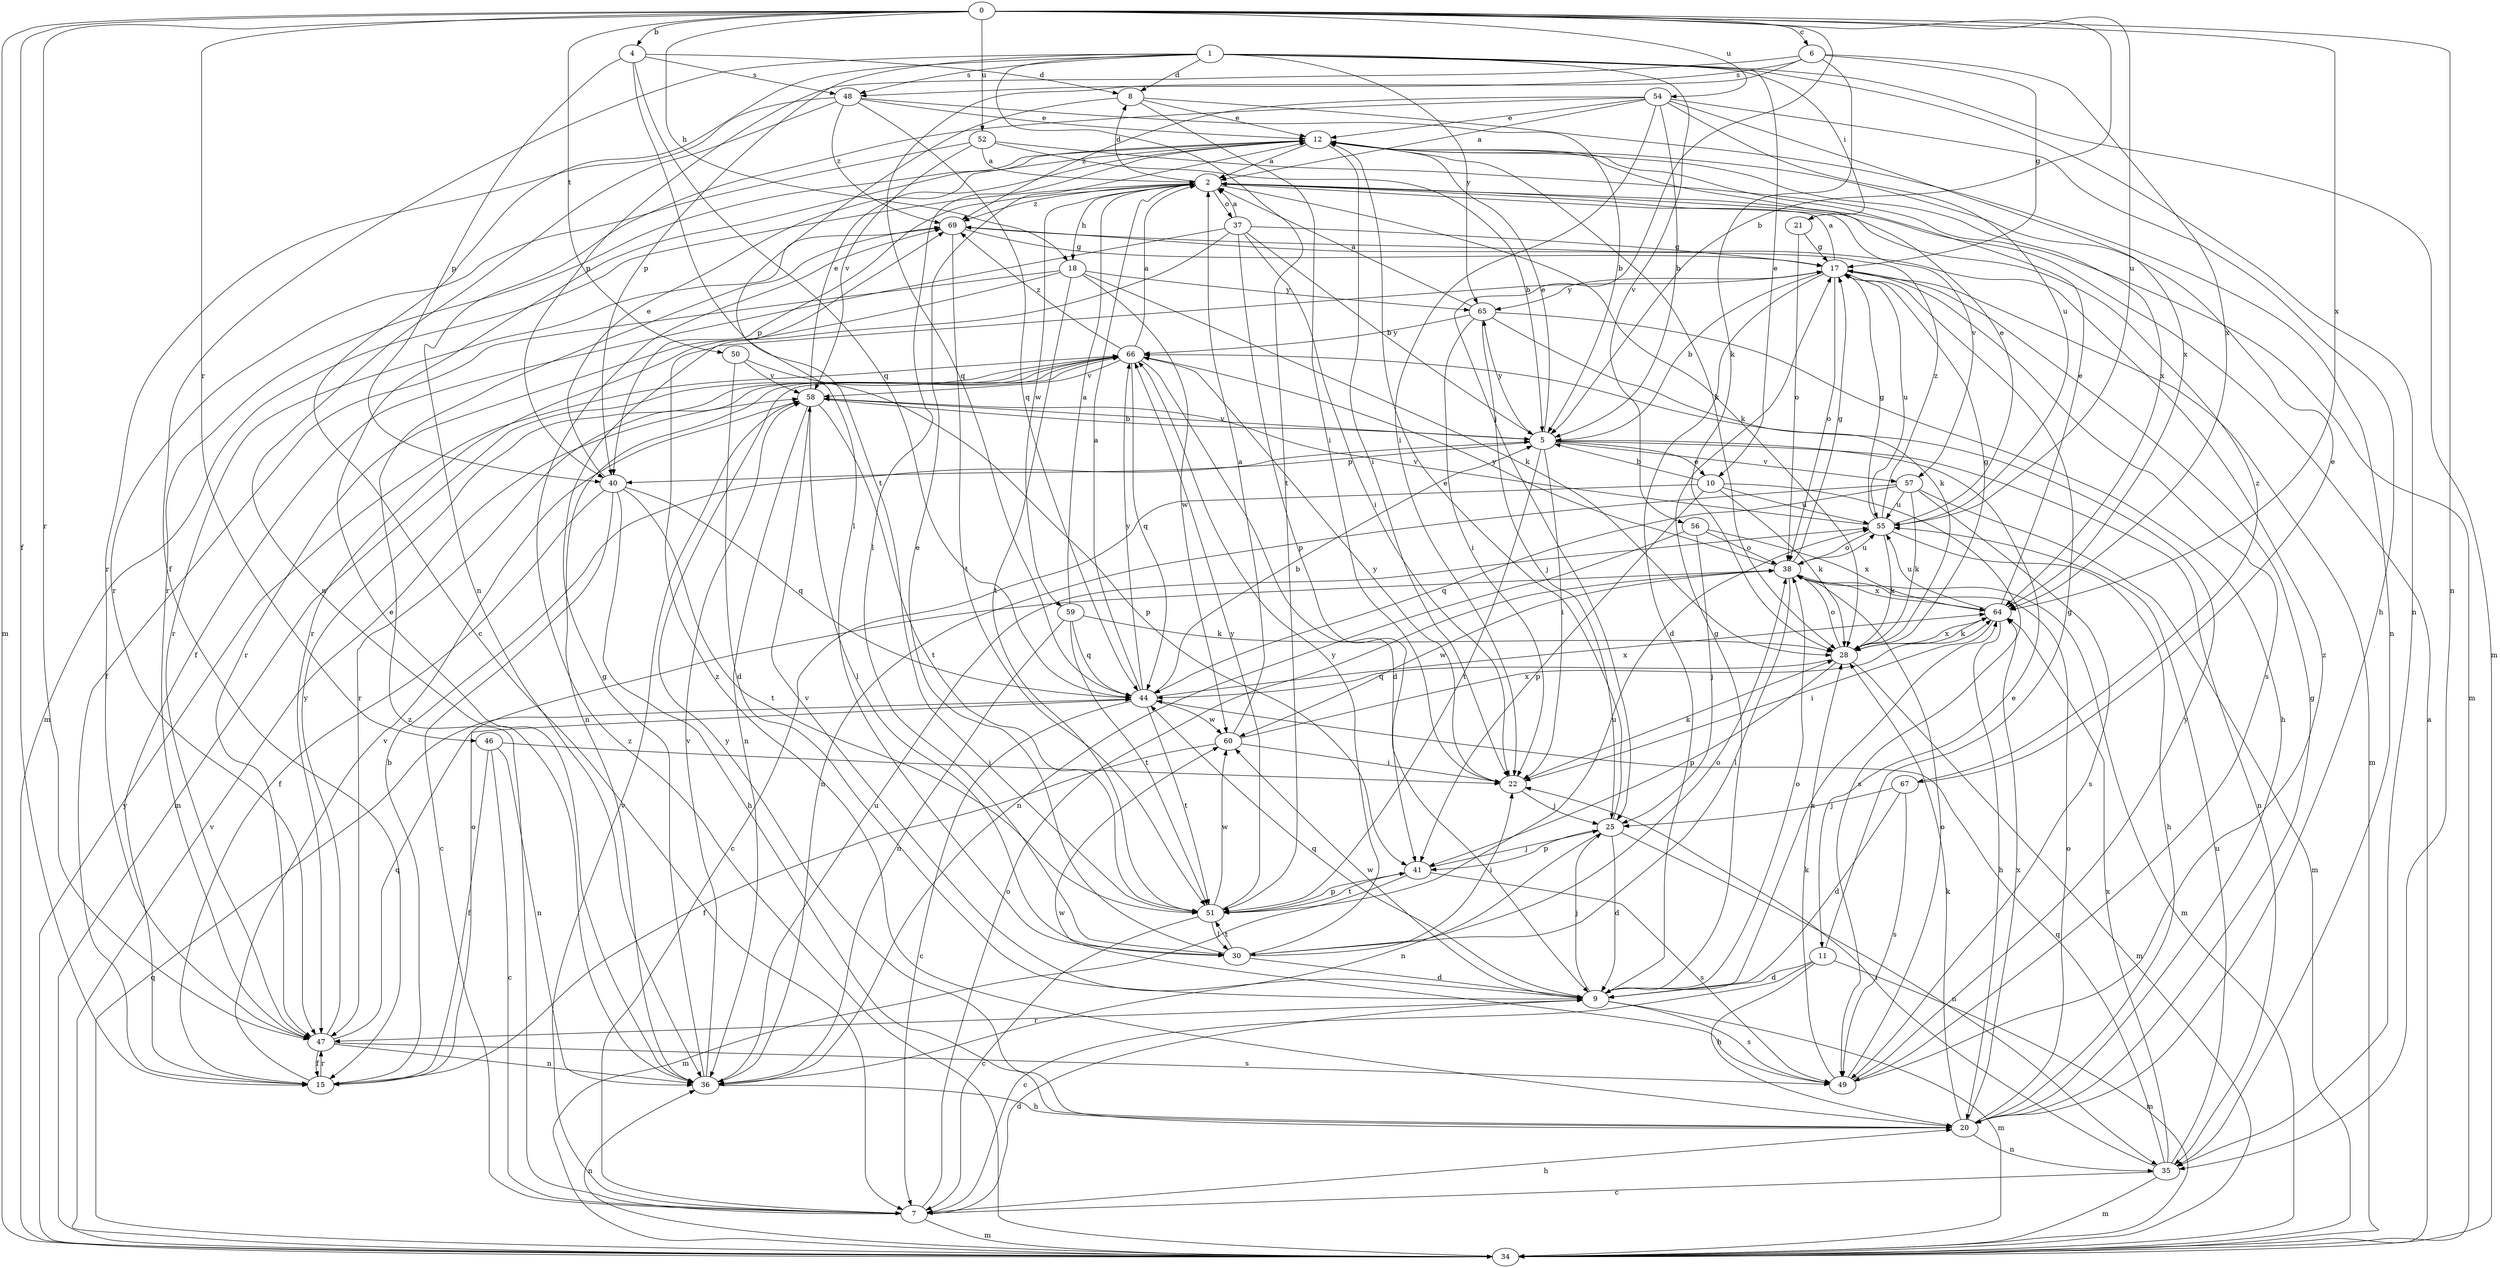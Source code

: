 strict digraph  {
0;
1;
2;
4;
5;
6;
7;
8;
9;
10;
11;
12;
15;
17;
18;
20;
21;
22;
25;
28;
30;
34;
35;
36;
37;
38;
40;
41;
44;
46;
47;
48;
49;
50;
51;
52;
54;
55;
56;
57;
58;
59;
60;
64;
65;
66;
67;
69;
0 -> 4  [label=b];
0 -> 5  [label=b];
0 -> 6  [label=c];
0 -> 15  [label=f];
0 -> 18  [label=h];
0 -> 25  [label=j];
0 -> 34  [label=m];
0 -> 35  [label=n];
0 -> 46  [label=r];
0 -> 47  [label=r];
0 -> 50  [label=t];
0 -> 52  [label=u];
0 -> 54  [label=u];
0 -> 55  [label=u];
0 -> 64  [label=x];
1 -> 7  [label=c];
1 -> 8  [label=d];
1 -> 10  [label=e];
1 -> 15  [label=f];
1 -> 21  [label=i];
1 -> 34  [label=m];
1 -> 35  [label=n];
1 -> 40  [label=p];
1 -> 48  [label=s];
1 -> 51  [label=t];
1 -> 56  [label=v];
1 -> 65  [label=y];
2 -> 8  [label=d];
2 -> 18  [label=h];
2 -> 28  [label=k];
2 -> 34  [label=m];
2 -> 37  [label=o];
2 -> 40  [label=p];
2 -> 57  [label=v];
2 -> 59  [label=w];
2 -> 67  [label=z];
2 -> 69  [label=z];
4 -> 8  [label=d];
4 -> 40  [label=p];
4 -> 44  [label=q];
4 -> 48  [label=s];
4 -> 51  [label=t];
5 -> 10  [label=e];
5 -> 11  [label=e];
5 -> 12  [label=e];
5 -> 22  [label=i];
5 -> 35  [label=n];
5 -> 40  [label=p];
5 -> 51  [label=t];
5 -> 57  [label=v];
5 -> 58  [label=v];
5 -> 65  [label=y];
6 -> 17  [label=g];
6 -> 28  [label=k];
6 -> 40  [label=p];
6 -> 44  [label=q];
6 -> 48  [label=s];
6 -> 64  [label=x];
7 -> 9  [label=d];
7 -> 20  [label=h];
7 -> 34  [label=m];
7 -> 38  [label=o];
7 -> 58  [label=v];
7 -> 69  [label=z];
8 -> 12  [label=e];
8 -> 22  [label=i];
8 -> 30  [label=l];
8 -> 35  [label=n];
9 -> 17  [label=g];
9 -> 25  [label=j];
9 -> 34  [label=m];
9 -> 38  [label=o];
9 -> 44  [label=q];
9 -> 47  [label=r];
9 -> 49  [label=s];
9 -> 58  [label=v];
9 -> 60  [label=w];
9 -> 64  [label=x];
10 -> 5  [label=b];
10 -> 7  [label=c];
10 -> 28  [label=k];
10 -> 41  [label=p];
10 -> 49  [label=s];
10 -> 55  [label=u];
11 -> 7  [label=c];
11 -> 9  [label=d];
11 -> 17  [label=g];
11 -> 20  [label=h];
11 -> 34  [label=m];
12 -> 2  [label=a];
12 -> 22  [label=i];
12 -> 28  [label=k];
12 -> 30  [label=l];
12 -> 47  [label=r];
12 -> 64  [label=x];
15 -> 5  [label=b];
15 -> 38  [label=o];
15 -> 47  [label=r];
15 -> 58  [label=v];
17 -> 2  [label=a];
17 -> 5  [label=b];
17 -> 9  [label=d];
17 -> 34  [label=m];
17 -> 38  [label=o];
17 -> 49  [label=s];
17 -> 55  [label=u];
17 -> 65  [label=y];
18 -> 15  [label=f];
18 -> 28  [label=k];
18 -> 47  [label=r];
18 -> 51  [label=t];
18 -> 60  [label=w];
18 -> 65  [label=y];
20 -> 17  [label=g];
20 -> 28  [label=k];
20 -> 35  [label=n];
20 -> 38  [label=o];
20 -> 64  [label=x];
20 -> 66  [label=y];
20 -> 69  [label=z];
21 -> 17  [label=g];
21 -> 38  [label=o];
22 -> 25  [label=j];
22 -> 28  [label=k];
22 -> 66  [label=y];
25 -> 9  [label=d];
25 -> 12  [label=e];
25 -> 35  [label=n];
25 -> 36  [label=n];
25 -> 41  [label=p];
28 -> 17  [label=g];
28 -> 34  [label=m];
28 -> 38  [label=o];
28 -> 41  [label=p];
28 -> 44  [label=q];
28 -> 64  [label=x];
30 -> 9  [label=d];
30 -> 12  [label=e];
30 -> 22  [label=i];
30 -> 38  [label=o];
30 -> 51  [label=t];
30 -> 66  [label=y];
34 -> 2  [label=a];
34 -> 36  [label=n];
34 -> 44  [label=q];
34 -> 58  [label=v];
34 -> 66  [label=y];
34 -> 69  [label=z];
35 -> 7  [label=c];
35 -> 22  [label=i];
35 -> 34  [label=m];
35 -> 44  [label=q];
35 -> 55  [label=u];
35 -> 64  [label=x];
36 -> 12  [label=e];
36 -> 17  [label=g];
36 -> 20  [label=h];
36 -> 55  [label=u];
36 -> 58  [label=v];
37 -> 2  [label=a];
37 -> 5  [label=b];
37 -> 15  [label=f];
37 -> 17  [label=g];
37 -> 22  [label=i];
37 -> 41  [label=p];
37 -> 47  [label=r];
38 -> 17  [label=g];
38 -> 30  [label=l];
38 -> 34  [label=m];
38 -> 55  [label=u];
38 -> 60  [label=w];
38 -> 64  [label=x];
38 -> 66  [label=y];
40 -> 7  [label=c];
40 -> 12  [label=e];
40 -> 15  [label=f];
40 -> 20  [label=h];
40 -> 44  [label=q];
40 -> 51  [label=t];
41 -> 25  [label=j];
41 -> 34  [label=m];
41 -> 49  [label=s];
41 -> 51  [label=t];
44 -> 2  [label=a];
44 -> 5  [label=b];
44 -> 7  [label=c];
44 -> 51  [label=t];
44 -> 60  [label=w];
44 -> 64  [label=x];
44 -> 66  [label=y];
46 -> 7  [label=c];
46 -> 15  [label=f];
46 -> 22  [label=i];
46 -> 36  [label=n];
47 -> 15  [label=f];
47 -> 36  [label=n];
47 -> 44  [label=q];
47 -> 49  [label=s];
47 -> 66  [label=y];
48 -> 5  [label=b];
48 -> 12  [label=e];
48 -> 36  [label=n];
48 -> 44  [label=q];
48 -> 47  [label=r];
48 -> 69  [label=z];
49 -> 28  [label=k];
49 -> 38  [label=o];
49 -> 60  [label=w];
49 -> 66  [label=y];
49 -> 69  [label=z];
50 -> 9  [label=d];
50 -> 41  [label=p];
50 -> 58  [label=v];
51 -> 7  [label=c];
51 -> 30  [label=l];
51 -> 41  [label=p];
51 -> 55  [label=u];
51 -> 60  [label=w];
51 -> 66  [label=y];
52 -> 2  [label=a];
52 -> 5  [label=b];
52 -> 34  [label=m];
52 -> 47  [label=r];
52 -> 58  [label=v];
54 -> 2  [label=a];
54 -> 5  [label=b];
54 -> 12  [label=e];
54 -> 20  [label=h];
54 -> 22  [label=i];
54 -> 36  [label=n];
54 -> 55  [label=u];
54 -> 64  [label=x];
54 -> 69  [label=z];
55 -> 12  [label=e];
55 -> 17  [label=g];
55 -> 20  [label=h];
55 -> 28  [label=k];
55 -> 38  [label=o];
55 -> 58  [label=v];
55 -> 69  [label=z];
56 -> 25  [label=j];
56 -> 36  [label=n];
56 -> 38  [label=o];
56 -> 64  [label=x];
57 -> 28  [label=k];
57 -> 34  [label=m];
57 -> 36  [label=n];
57 -> 44  [label=q];
57 -> 49  [label=s];
57 -> 55  [label=u];
58 -> 5  [label=b];
58 -> 12  [label=e];
58 -> 30  [label=l];
58 -> 36  [label=n];
58 -> 51  [label=t];
59 -> 2  [label=a];
59 -> 28  [label=k];
59 -> 36  [label=n];
59 -> 44  [label=q];
59 -> 51  [label=t];
60 -> 2  [label=a];
60 -> 15  [label=f];
60 -> 22  [label=i];
60 -> 64  [label=x];
64 -> 12  [label=e];
64 -> 20  [label=h];
64 -> 22  [label=i];
64 -> 28  [label=k];
64 -> 55  [label=u];
65 -> 2  [label=a];
65 -> 20  [label=h];
65 -> 22  [label=i];
65 -> 25  [label=j];
65 -> 28  [label=k];
65 -> 66  [label=y];
66 -> 2  [label=a];
66 -> 9  [label=d];
66 -> 34  [label=m];
66 -> 36  [label=n];
66 -> 44  [label=q];
66 -> 47  [label=r];
66 -> 58  [label=v];
66 -> 69  [label=z];
67 -> 9  [label=d];
67 -> 12  [label=e];
67 -> 25  [label=j];
67 -> 49  [label=s];
69 -> 17  [label=g];
69 -> 47  [label=r];
69 -> 51  [label=t];
}
